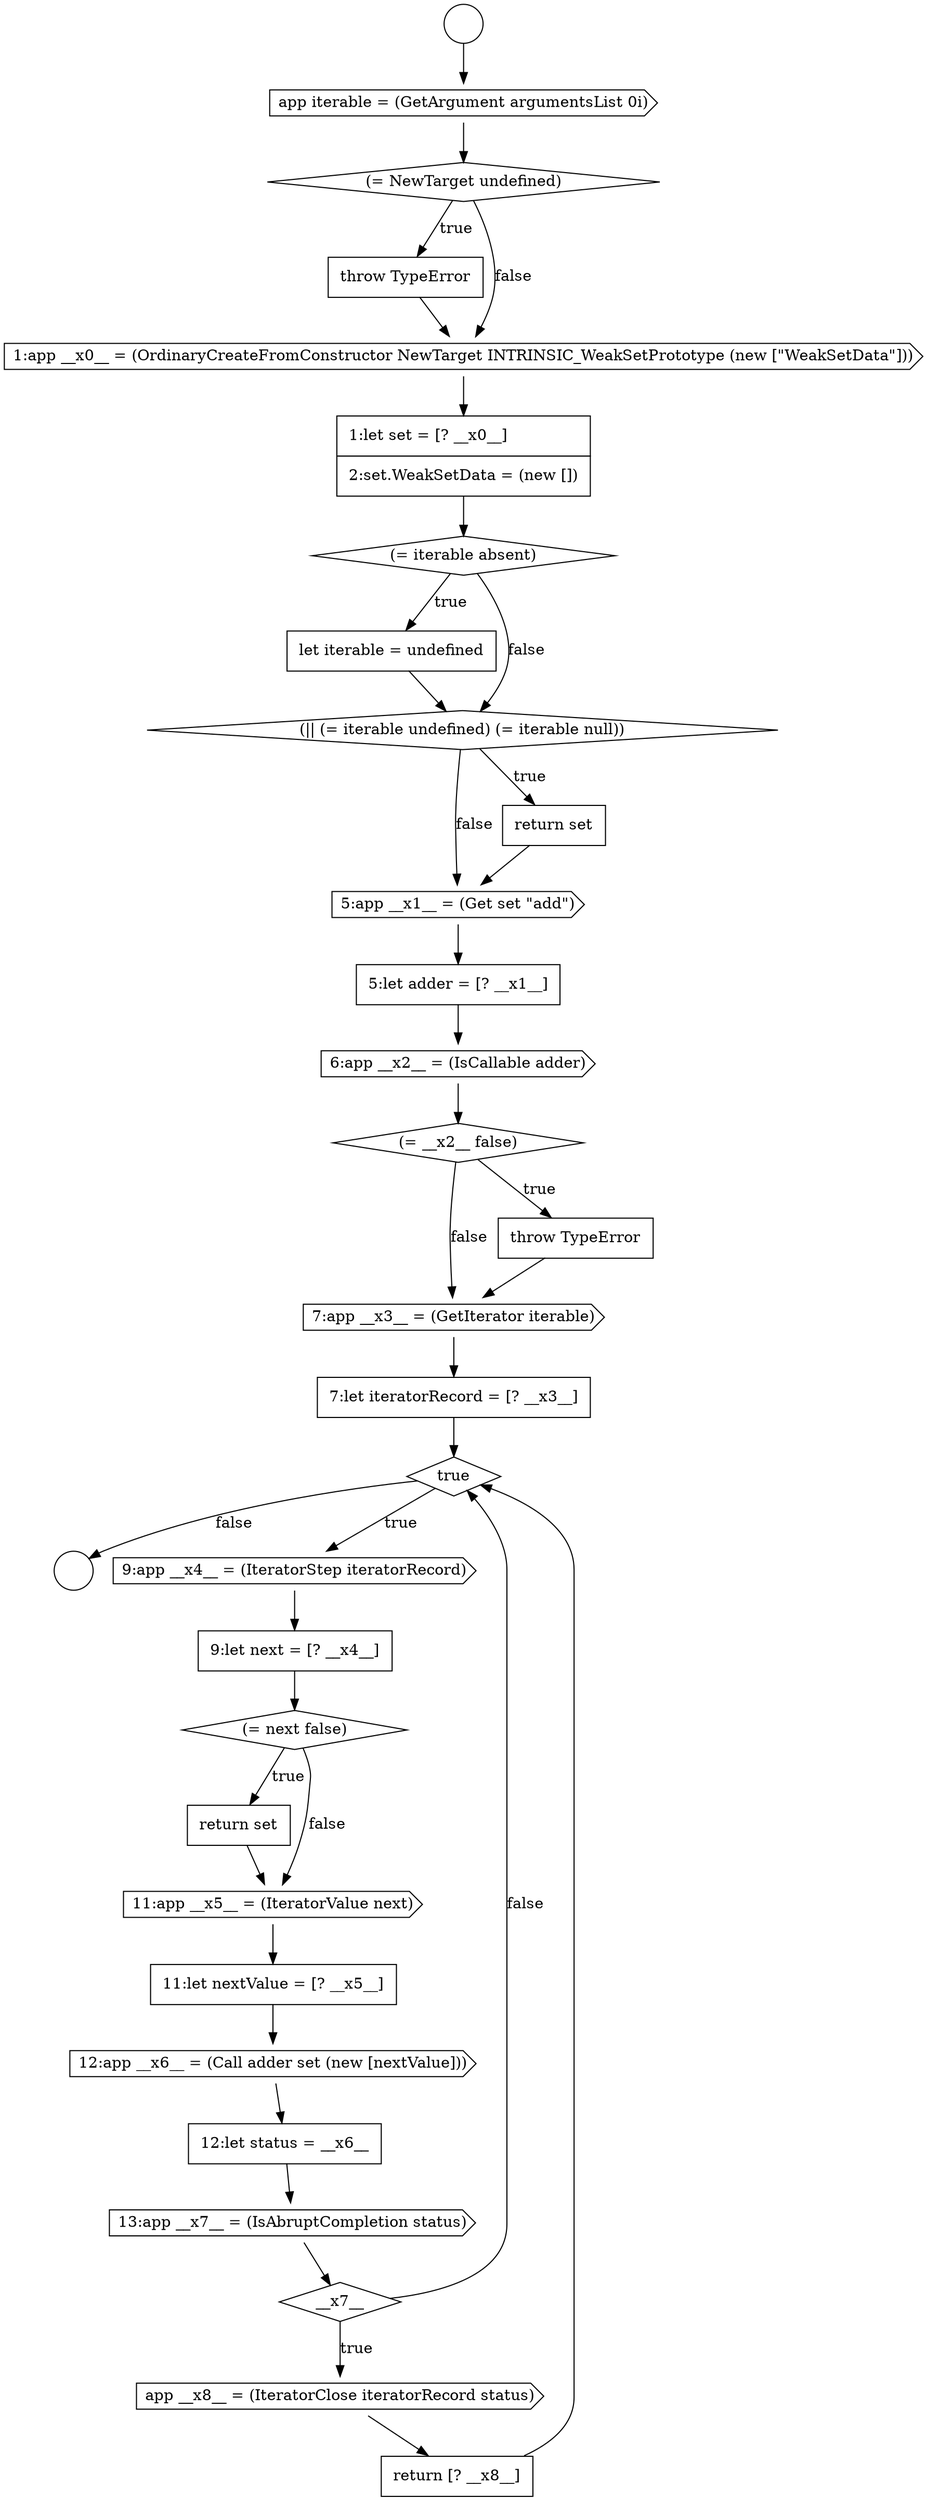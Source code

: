 digraph {
  node16013 [shape=none, margin=0, label=<<font color="black">
    <table border="0" cellborder="1" cellspacing="0" cellpadding="10">
      <tr><td align="left">5:let adder = [? __x1__]</td></tr>
    </table>
  </font>> color="black" fillcolor="white" style=filled]
  node16027 [shape=none, margin=0, label=<<font color="black">
    <table border="0" cellborder="1" cellspacing="0" cellpadding="10">
      <tr><td align="left">12:let status = __x6__</td></tr>
    </table>
  </font>> color="black" fillcolor="white" style=filled]
  node16022 [shape=diamond, label=<<font color="black">(= next false)</font>> color="black" fillcolor="white" style=filled]
  node16003 [shape=cds, label=<<font color="black">app iterable = (GetArgument argumentsList 0i)</font>> color="black" fillcolor="white" style=filled]
  node16018 [shape=none, margin=0, label=<<font color="black">
    <table border="0" cellborder="1" cellspacing="0" cellpadding="10">
      <tr><td align="left">7:let iteratorRecord = [? __x3__]</td></tr>
    </table>
  </font>> color="black" fillcolor="white" style=filled]
  node16023 [shape=none, margin=0, label=<<font color="black">
    <table border="0" cellborder="1" cellspacing="0" cellpadding="10">
      <tr><td align="left">return set</td></tr>
    </table>
  </font>> color="black" fillcolor="white" style=filled]
  node16008 [shape=diamond, label=<<font color="black">(= iterable absent)</font>> color="black" fillcolor="white" style=filled]
  node16012 [shape=cds, label=<<font color="black">5:app __x1__ = (Get set &quot;add&quot;)</font>> color="black" fillcolor="white" style=filled]
  node16030 [shape=cds, label=<<font color="black">app __x8__ = (IteratorClose iteratorRecord status)</font>> color="black" fillcolor="white" style=filled]
  node16005 [shape=none, margin=0, label=<<font color="black">
    <table border="0" cellborder="1" cellspacing="0" cellpadding="10">
      <tr><td align="left">throw TypeError</td></tr>
    </table>
  </font>> color="black" fillcolor="white" style=filled]
  node16024 [shape=cds, label=<<font color="black">11:app __x5__ = (IteratorValue next)</font>> color="black" fillcolor="white" style=filled]
  node16001 [shape=circle label=" " color="black" fillcolor="white" style=filled]
  node16009 [shape=none, margin=0, label=<<font color="black">
    <table border="0" cellborder="1" cellspacing="0" cellpadding="10">
      <tr><td align="left">let iterable = undefined</td></tr>
    </table>
  </font>> color="black" fillcolor="white" style=filled]
  node16006 [shape=cds, label=<<font color="black">1:app __x0__ = (OrdinaryCreateFromConstructor NewTarget INTRINSIC_WeakSetPrototype (new [&quot;WeakSetData&quot;]))</font>> color="black" fillcolor="white" style=filled]
  node16021 [shape=none, margin=0, label=<<font color="black">
    <table border="0" cellborder="1" cellspacing="0" cellpadding="10">
      <tr><td align="left">9:let next = [? __x4__]</td></tr>
    </table>
  </font>> color="black" fillcolor="white" style=filled]
  node16002 [shape=circle label=" " color="black" fillcolor="white" style=filled]
  node16017 [shape=cds, label=<<font color="black">7:app __x3__ = (GetIterator iterable)</font>> color="black" fillcolor="white" style=filled]
  node16007 [shape=none, margin=0, label=<<font color="black">
    <table border="0" cellborder="1" cellspacing="0" cellpadding="10">
      <tr><td align="left">1:let set = [? __x0__]</td></tr>
      <tr><td align="left">2:set.WeakSetData = (new [])</td></tr>
    </table>
  </font>> color="black" fillcolor="white" style=filled]
  node16028 [shape=cds, label=<<font color="black">13:app __x7__ = (IsAbruptCompletion status)</font>> color="black" fillcolor="white" style=filled]
  node16011 [shape=none, margin=0, label=<<font color="black">
    <table border="0" cellborder="1" cellspacing="0" cellpadding="10">
      <tr><td align="left">return set</td></tr>
    </table>
  </font>> color="black" fillcolor="white" style=filled]
  node16016 [shape=none, margin=0, label=<<font color="black">
    <table border="0" cellborder="1" cellspacing="0" cellpadding="10">
      <tr><td align="left">throw TypeError</td></tr>
    </table>
  </font>> color="black" fillcolor="white" style=filled]
  node16026 [shape=cds, label=<<font color="black">12:app __x6__ = (Call adder set (new [nextValue]))</font>> color="black" fillcolor="white" style=filled]
  node16019 [shape=diamond, label=<<font color="black">true</font>> color="black" fillcolor="white" style=filled]
  node16004 [shape=diamond, label=<<font color="black">(= NewTarget undefined)</font>> color="black" fillcolor="white" style=filled]
  node16031 [shape=none, margin=0, label=<<font color="black">
    <table border="0" cellborder="1" cellspacing="0" cellpadding="10">
      <tr><td align="left">return [? __x8__]</td></tr>
    </table>
  </font>> color="black" fillcolor="white" style=filled]
  node16010 [shape=diamond, label=<<font color="black">(|| (= iterable undefined) (= iterable null))</font>> color="black" fillcolor="white" style=filled]
  node16025 [shape=none, margin=0, label=<<font color="black">
    <table border="0" cellborder="1" cellspacing="0" cellpadding="10">
      <tr><td align="left">11:let nextValue = [? __x5__]</td></tr>
    </table>
  </font>> color="black" fillcolor="white" style=filled]
  node16015 [shape=diamond, label=<<font color="black">(= __x2__ false)</font>> color="black" fillcolor="white" style=filled]
  node16020 [shape=cds, label=<<font color="black">9:app __x4__ = (IteratorStep iteratorRecord)</font>> color="black" fillcolor="white" style=filled]
  node16014 [shape=cds, label=<<font color="black">6:app __x2__ = (IsCallable adder)</font>> color="black" fillcolor="white" style=filled]
  node16029 [shape=diamond, label=<<font color="black">__x7__</font>> color="black" fillcolor="white" style=filled]
  node16023 -> node16024 [ color="black"]
  node16001 -> node16003 [ color="black"]
  node16029 -> node16030 [label=<<font color="black">true</font>> color="black"]
  node16029 -> node16019 [label=<<font color="black">false</font>> color="black"]
  node16026 -> node16027 [ color="black"]
  node16016 -> node16017 [ color="black"]
  node16013 -> node16014 [ color="black"]
  node16007 -> node16008 [ color="black"]
  node16010 -> node16011 [label=<<font color="black">true</font>> color="black"]
  node16010 -> node16012 [label=<<font color="black">false</font>> color="black"]
  node16006 -> node16007 [ color="black"]
  node16014 -> node16015 [ color="black"]
  node16003 -> node16004 [ color="black"]
  node16028 -> node16029 [ color="black"]
  node16024 -> node16025 [ color="black"]
  node16008 -> node16009 [label=<<font color="black">true</font>> color="black"]
  node16008 -> node16010 [label=<<font color="black">false</font>> color="black"]
  node16019 -> node16020 [label=<<font color="black">true</font>> color="black"]
  node16019 -> node16002 [label=<<font color="black">false</font>> color="black"]
  node16012 -> node16013 [ color="black"]
  node16004 -> node16005 [label=<<font color="black">true</font>> color="black"]
  node16004 -> node16006 [label=<<font color="black">false</font>> color="black"]
  node16031 -> node16019 [ color="black"]
  node16020 -> node16021 [ color="black"]
  node16018 -> node16019 [ color="black"]
  node16017 -> node16018 [ color="black"]
  node16005 -> node16006 [ color="black"]
  node16011 -> node16012 [ color="black"]
  node16021 -> node16022 [ color="black"]
  node16025 -> node16026 [ color="black"]
  node16022 -> node16023 [label=<<font color="black">true</font>> color="black"]
  node16022 -> node16024 [label=<<font color="black">false</font>> color="black"]
  node16030 -> node16031 [ color="black"]
  node16027 -> node16028 [ color="black"]
  node16015 -> node16016 [label=<<font color="black">true</font>> color="black"]
  node16015 -> node16017 [label=<<font color="black">false</font>> color="black"]
  node16009 -> node16010 [ color="black"]
}
